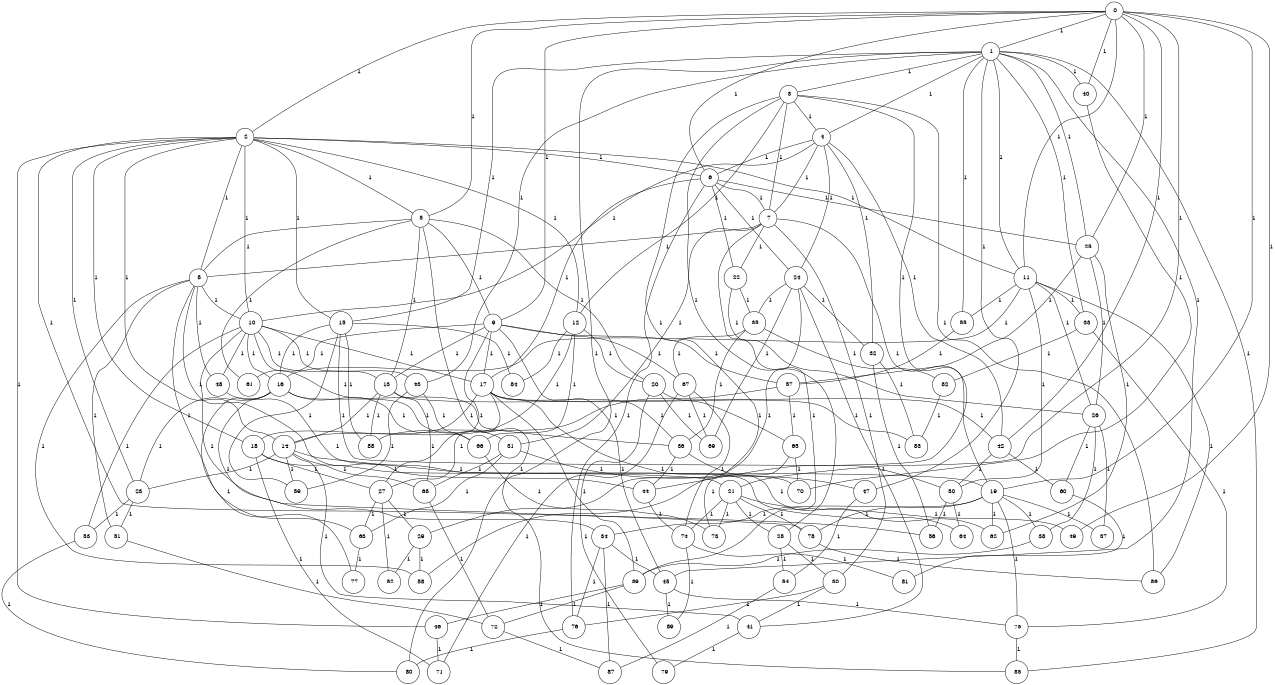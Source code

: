 graph G {
size="8.5,11;"
ratio = "expand;"
fixedsize="true;"
overlap="scale;"
node[shape=circle,width=.12,hight=.12,fontsize=12]
edge[fontsize=12]

0[label=" 0" color=black, pos="1.6389285,0.70291383!"];
1[label=" 1" color=black, pos="1.3657032,1.9121774!"];
2[label=" 2" color=black, pos="1.8128483,1.4322521!"];
3[label=" 3" color=black, pos="0.79074968,0.64193503!"];
4[label=" 4" color=black, pos="2.8652189,1.9023492!"];
5[label=" 5" color=black, pos="2.4729032,2.2960516!"];
6[label=" 6" color=black, pos="0.11897369,1.6517295!"];
7[label=" 7" color=black, pos="2.2088474,0.83551806!"];
8[label=" 8" color=black, pos="1.9552178,2.36152!"];
9[label=" 9" color=black, pos="2.5347639,2.5852463!"];
10[label=" 10" color=black, pos="1.1435468,2.7522884!"];
11[label=" 11" color=black, pos="2.7026109,0.91021822!"];
12[label=" 12" color=black, pos="1.3946019,1.0440044!"];
13[label=" 13" color=black, pos="2.1541967,0.15068711!"];
14[label=" 14" color=black, pos="1.6230849,1.2527723!"];
15[label=" 15" color=black, pos="1.8489909,2.6797082!"];
16[label=" 16" color=black, pos="2.6267223,1.1251296!"];
17[label=" 17" color=black, pos="0.3149256,0.50909847!"];
18[label=" 18" color=black, pos="1.7278743,0.39276894!"];
19[label=" 19" color=black, pos="2.6556103,2.998315!"];
20[label=" 20" color=black, pos="1.1155546,0.91771717!"];
21[label=" 21" color=black, pos="0.38237546,1.5429218!"];
22[label=" 22" color=black, pos="2.8708209,0.83739265!"];
23[label=" 23" color=black, pos="0.88398453,1.5240204!"];
24[label=" 24" color=black, pos="2.558329,1.6721931!"];
25[label=" 25" color=black, pos="0.35952592,2.3317271!"];
26[label=" 26" color=black, pos="0.44267839,2.5178854!"];
27[label=" 27" color=black, pos="2.0274832,1.1485008!"];
28[label=" 28" color=black, pos="0.55851983,1.4127891!"];
29[label=" 29" color=black, pos="1.1346222,2.9463557!"];
30[label=" 30" color=black, pos="2.7514051,0.72525493!"];
31[label=" 31" color=black, pos="0.30084916,1.1460964!"];
32[label=" 32" color=black, pos="1.8984253,1.7324328!"];
33[label=" 33" color=black, pos="1.999581,0.34535148!"];
34[label=" 34" color=black, pos="1.7886559,1.540548!"];
35[label=" 35" color=black, pos="0.37943732,1.9591768!"];
36[label=" 36" color=black, pos="2.7552668,0.87885244!"];
37[label=" 37" color=black, pos="0.32767687,1.8953322!"];
38[label=" 38" color=black, pos="0.6089564,2.7144715!"];
39[label=" 39" color=black, pos="0.86986247,2.7689838!"];
40[label=" 40" color=black, pos="2.6788574,1.0262391!"];
41[label=" 41" color=black, pos="2.5655765,2.1206978!"];
42[label=" 42" color=black, pos="1.2348274,2.1703714!"];
43[label=" 43" color=black, pos="2.3502947,1.5522219!"];
44[label=" 44" color=black, pos="0.50151422,2.9954505!"];
45[label=" 45" color=black, pos="2.2562824,0.90827301!"];
46[label=" 46" color=black, pos="2.5113698,0.77504439!"];
47[label=" 47" color=black, pos="2.4833124,0.14952012!"];
48[label=" 48" color=black, pos="1.0454447,0.84060819!"];
49[label=" 49" color=black, pos="0.54734971,2.9652536!"];
50[label=" 50" color=black, pos="2.6225518,2.3964419!"];
51[label=" 51" color=black, pos="2.2651733,2.0784079!"];
52[label=" 52" color=black, pos="0.37973817,2.5958786!"];
53[label=" 53" color=black, pos="1.9646411,2.5012595!"];
54[label=" 54" color=black, pos="1.1268962,2.8572433!"];
55[label=" 55" color=black, pos="0.82033199,0.77237839!"];
56[label=" 56" color=black, pos="2.1825225,2.476798!"];
57[label=" 57" color=black, pos="1.5742925,1.5120494!"];
58[label=" 58" color=black, pos="0.57767663,1.1696907!"];
59[label=" 59" color=black, pos="2.8571552,1.6095375!"];
60[label=" 60" color=black, pos="2.321957,0.87291394!"];
61[label=" 61" color=black, pos="2.7095678,1.762609!"];
62[label=" 62" color=black, pos="2.6504772,2.4466725!"];
63[label=" 63" color=black, pos="2.6266157,1.3365859!"];
64[label=" 64" color=black, pos="1.8320375,2.5390104!"];
65[label=" 65" color=black, pos="2.2554355,1.6031743!"];
66[label=" 66" color=black, pos="1.9595512,0.67596206!"];
67[label=" 67" color=black, pos="0.020963653,1.0535997!"];
68[label=" 68" color=black, pos="1.4909157,0.62951874!"];
69[label=" 69" color=black, pos="2.300687,2.0369474!"];
70[label=" 70" color=black, pos="1.0119801,2.4219734!"];
71[label=" 71" color=black, pos="0.70267083,2.4477339!"];
72[label=" 72" color=black, pos="2.5719433,1.9410383!"];
73[label=" 73" color=black, pos="0.037804208,2.6604909!"];
74[label=" 74" color=black, pos="2.3170777,1.8140617!"];
75[label=" 75" color=black, pos="1.6219525,0.68096201!"];
76[label=" 76" color=black, pos="2.794175,2.3133517!"];
77[label=" 77" color=black, pos="1.7026085,0.046026194!"];
78[label=" 78" color=black, pos="0.83391904,1.3531843!"];
79[label=" 79" color=black, pos="1.226559,1.0712982!"];
80[label=" 80" color=black, pos="1.7876625,2.6258811!"];
81[label=" 81" color=black, pos="2.5565492,2.8228221!"];
82[label=" 82" color=black, pos="1.6228249,2.2116683!"];
83[label=" 83" color=black, pos="1.5045452,1.3576456!"];
84[label=" 84" color=black, pos="1.203111,2.3935822!"];
85[label=" 85" color=black, pos="1.0212964,2.6203081!"];
86[label=" 86" color=black, pos="1.907608,0.39180536!"];
87[label=" 87" color=black, pos="0.77441057,0.93266938!"];
88[label=" 88" color=black, pos="0.47544008,1.3875398!"];
89[label=" 89" color=black, pos="1.8449224,2.9056162!"];
0--1[label="1"]
0--2[label="1"]
0--5[label="1"]
0--6[label="1"]
0--9[label="1"]
0--11[label="1"]
0--19[label="1"]
0--21[label="1"]
0--25[label="1"]
0--40[label="1"]
0--42[label="1"]
0--49[label="1"]
1--3[label="1"]
1--4[label="1"]
1--11[label="1"]
1--15[label="1"]
1--25[label="1"]
1--33[label="1"]
1--40[label="1"]
1--43[label="1"]
1--45[label="1"]
1--47[label="1"]
1--55[label="1"]
1--80[label="1"]
1--85[label="1"]
2--5[label="1"]
2--6[label="1"]
2--8[label="1"]
2--10[label="1"]
2--11[label="1"]
2--12[label="1"]
2--14[label="1"]
2--15[label="1"]
2--18[label="1"]
2--23[label="1"]
2--46[label="1"]
2--56[label="1"]
3--4[label="1"]
3--7[label="1"]
3--12[label="1"]
3--28[label="1"]
3--44[label="1"]
3--58[label="1"]
3--86[label="1"]
4--6[label="1"]
4--7[label="1"]
4--10[label="1"]
4--24[label="1"]
4--32[label="1"]
4--42[label="1"]
5--8[label="1"]
5--9[label="1"]
5--13[label="1"]
5--20[label="1"]
5--61[label="1"]
5--85[label="1"]
6--7[label="1"]
6--17[label="1"]
6--22[label="1"]
6--24[label="1"]
6--25[label="1"]
6--76[label="1"]
7--8[label="1"]
7--19[label="1"]
7--22[label="1"]
7--30[label="1"]
7--31[label="1"]
7--39[label="1"]
8--10[label="1"]
8--44[label="1"]
8--48[label="1"]
8--51[label="1"]
8--58[label="1"]
8--63[label="1"]
9--13[label="1"]
9--17[label="1"]
9--27[label="1"]
9--45[label="1"]
9--57[label="1"]
9--61[label="1"]
9--67[label="1"]
10--13[label="1"]
10--16[label="1"]
10--17[label="1"]
10--36[label="1"]
10--43[label="1"]
10--48[label="1"]
10--53[label="1"]
10--78[label="1"]
11--16[label="1"]
11--26[label="1"]
11--33[label="1"]
11--50[label="1"]
11--55[label="1"]
11--86[label="1"]
12--14[label="1"]
12--20[label="1"]
12--66[label="1"]
12--84[label="1"]
13--14[label="1"]
13--68[label="1"]
13--83[label="1"]
13--88[label="1"]
14--19[label="1"]
14--23[label="1"]
14--41[label="1"]
14--59[label="1"]
14--68[label="1"]
15--16[label="1"]
15--50[label="1"]
15--59[label="1"]
15--84[label="1"]
15--88[label="1"]
16--23[label="1"]
16--31[label="1"]
16--34[label="1"]
16--66[label="1"]
16--77[label="1"]
17--18[label="1"]
17--27[label="1"]
17--36[label="1"]
17--39[label="1"]
17--42[label="1"]
17--64[label="1"]
18--21[label="1"]
18--27[label="1"]
18--71[label="1"]
19--34[label="1"]
19--37[label="1"]
19--38[label="1"]
19--62[label="1"]
19--75[label="1"]
19--78[label="1"]
20--65[label="1"]
20--69[label="1"]
20--79[label="1"]
21--28[label="1"]
21--49[label="1"]
21--73[label="1"]
21--74[label="1"]
21--78[label="1"]
22--26[label="1"]
22--35[label="1"]
23--51[label="1"]
23--53[label="1"]
24--29[label="1"]
24--32[label="1"]
24--35[label="1"]
24--41[label="1"]
24--69[label="1"]
25--26[label="1"]
25--57[label="1"]
25--62[label="1"]
26--37[label="1"]
26--38[label="1"]
26--60[label="1"]
27--29[label="1"]
27--52[label="1"]
27--63[label="1"]
28--30[label="1"]
28--54[label="1"]
29--52[label="1"]
29--58[label="1"]
30--41[label="1"]
30--76[label="1"]
31--47[label="1"]
31--63[label="1"]
31--68[label="1"]
32--56[label="1"]
32--83[label="1"]
33--75[label="1"]
33--82[label="1"]
34--45[label="1"]
34--76[label="1"]
34--87[label="1"]
35--36[label="1"]
35--67[label="1"]
35--82[label="1"]
36--44[label="1"]
36--62[label="1"]
38--39[label="1"]
39--46[label="1"]
39--72[label="1"]
40--70[label="1"]
41--79[label="1"]
42--50[label="1"]
42--60[label="1"]
43--59[label="1"]
43--66[label="1"]
44--74[label="1"]
45--75[label="1"]
45--89[label="1"]
46--71[label="1"]
47--54[label="1"]
48--70[label="1"]
50--56[label="1"]
50--64[label="1"]
51--72[label="1"]
53--80[label="1"]
54--87[label="1"]
55--57[label="1"]
57--65[label="1"]
57--88[label="1"]
60--81[label="1"]
63--77[label="1"]
65--70[label="1"]
65--73[label="1"]
66--73[label="1"]
67--69[label="1"]
67--71[label="1"]
67--74[label="1"]
68--72[label="1"]
72--87[label="1"]
74--81[label="1"]
74--89[label="1"]
75--85[label="1"]
76--80[label="1"]
78--86[label="1"]
82--83[label="1"]

}

